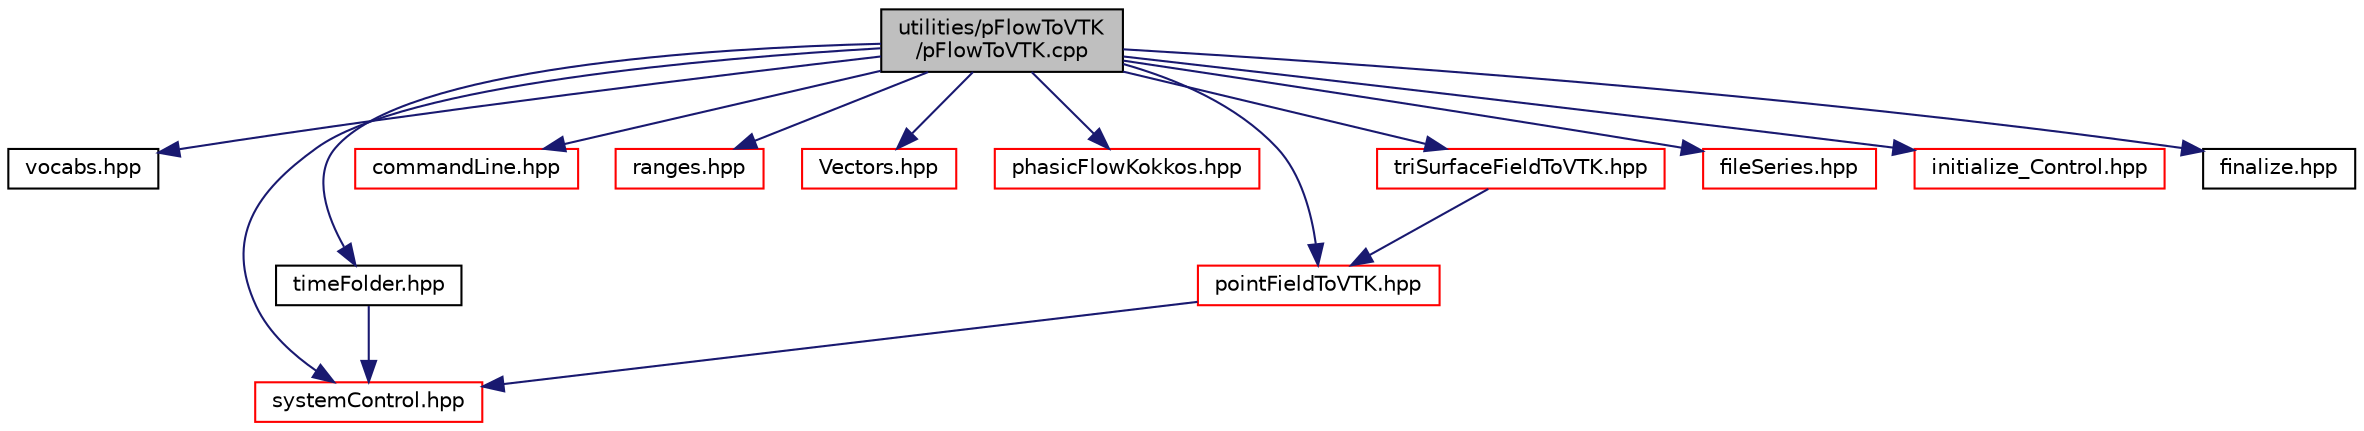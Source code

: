 digraph "utilities/pFlowToVTK/pFlowToVTK.cpp"
{
 // LATEX_PDF_SIZE
  edge [fontname="Helvetica",fontsize="10",labelfontname="Helvetica",labelfontsize="10"];
  node [fontname="Helvetica",fontsize="10",shape=record];
  Node1 [label="utilities/pFlowToVTK\l/pFlowToVTK.cpp",height=0.2,width=0.4,color="black", fillcolor="grey75", style="filled", fontcolor="black",tooltip=" "];
  Node1 -> Node2 [color="midnightblue",fontsize="10",style="solid",fontname="Helvetica"];
  Node2 [label="vocabs.hpp",height=0.2,width=0.4,color="black", fillcolor="white", style="filled",URL="$vocabs_8hpp.html",tooltip=" "];
  Node1 -> Node3 [color="midnightblue",fontsize="10",style="solid",fontname="Helvetica"];
  Node3 [label="systemControl.hpp",height=0.2,width=0.4,color="red", fillcolor="white", style="filled",URL="$systemControl_8hpp.html",tooltip=" "];
  Node1 -> Node92 [color="midnightblue",fontsize="10",style="solid",fontname="Helvetica"];
  Node92 [label="timeFolder.hpp",height=0.2,width=0.4,color="black", fillcolor="white", style="filled",URL="$timeFolder_8hpp.html",tooltip=" "];
  Node92 -> Node3 [color="midnightblue",fontsize="10",style="solid",fontname="Helvetica"];
  Node1 -> Node93 [color="midnightblue",fontsize="10",style="solid",fontname="Helvetica"];
  Node93 [label="commandLine.hpp",height=0.2,width=0.4,color="red", fillcolor="white", style="filled",URL="$commandLine_8hpp.html",tooltip=" "];
  Node1 -> Node76 [color="midnightblue",fontsize="10",style="solid",fontname="Helvetica"];
  Node76 [label="ranges.hpp",height=0.2,width=0.4,color="red", fillcolor="white", style="filled",URL="$ranges_8hpp.html",tooltip=" "];
  Node1 -> Node96 [color="midnightblue",fontsize="10",style="solid",fontname="Helvetica"];
  Node96 [label="Vectors.hpp",height=0.2,width=0.4,color="red", fillcolor="white", style="filled",URL="$Vectors_8hpp.html",tooltip=" "];
  Node1 -> Node115 [color="midnightblue",fontsize="10",style="solid",fontname="Helvetica"];
  Node115 [label="phasicFlowKokkos.hpp",height=0.2,width=0.4,color="red", fillcolor="white", style="filled",URL="$phasicFlowKokkos_8hpp.html",tooltip=" "];
  Node1 -> Node125 [color="midnightblue",fontsize="10",style="solid",fontname="Helvetica"];
  Node125 [label="pointFieldToVTK.hpp",height=0.2,width=0.4,color="red", fillcolor="white", style="filled",URL="$pointFieldToVTK_8hpp.html",tooltip=" "];
  Node125 -> Node3 [color="midnightblue",fontsize="10",style="solid",fontname="Helvetica"];
  Node1 -> Node170 [color="midnightblue",fontsize="10",style="solid",fontname="Helvetica"];
  Node170 [label="triSurfaceFieldToVTK.hpp",height=0.2,width=0.4,color="red", fillcolor="white", style="filled",URL="$triSurfaceFieldToVTK_8hpp.html",tooltip=" "];
  Node170 -> Node125 [color="midnightblue",fontsize="10",style="solid",fontname="Helvetica"];
  Node1 -> Node178 [color="midnightblue",fontsize="10",style="solid",fontname="Helvetica"];
  Node178 [label="fileSeries.hpp",height=0.2,width=0.4,color="red", fillcolor="white", style="filled",URL="$fileSeries_8hpp.html",tooltip=" "];
  Node1 -> Node179 [color="midnightblue",fontsize="10",style="solid",fontname="Helvetica"];
  Node179 [label="initialize_Control.hpp",height=0.2,width=0.4,color="red", fillcolor="white", style="filled",URL="$initialize__Control_8hpp.html",tooltip=" "];
  Node1 -> Node181 [color="midnightblue",fontsize="10",style="solid",fontname="Helvetica"];
  Node181 [label="finalize.hpp",height=0.2,width=0.4,color="black", fillcolor="white", style="filled",URL="$finalize_8hpp.html",tooltip=" "];
}
